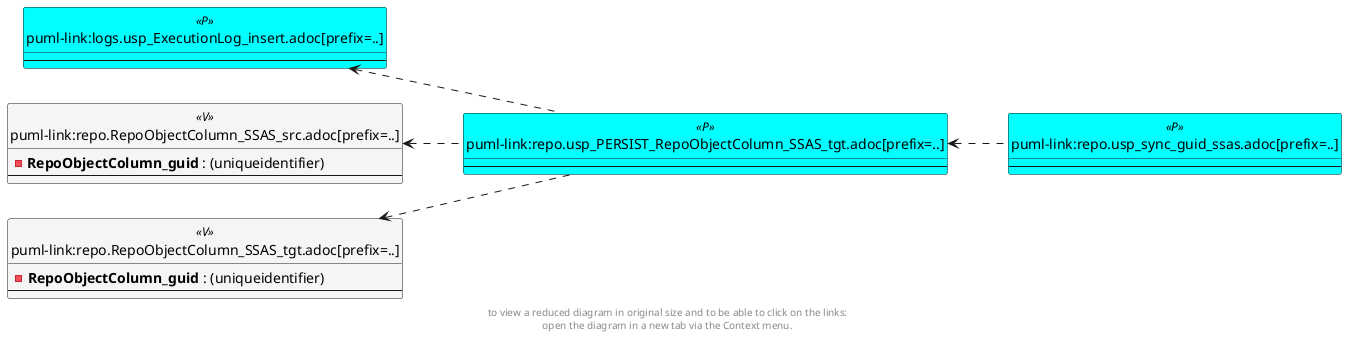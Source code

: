 @startuml
left to right direction
'top to bottom direction
hide circle
'avoide "." issues:
set namespaceSeparator none


skinparam class {
  BackgroundColor White
  BackgroundColor<<FN>> Yellow
  BackgroundColor<<FS>> Yellow
  BackgroundColor<<FT>> LightGray
  BackgroundColor<<IF>> Yellow
  BackgroundColor<<IS>> Yellow
  BackgroundColor<<P>> Aqua
  BackgroundColor<<PC>> Aqua
  BackgroundColor<<SN>> Yellow
  BackgroundColor<<SO>> SlateBlue
  BackgroundColor<<TF>> LightGray
  BackgroundColor<<TR>> Tomato
  BackgroundColor<<U>> White
  BackgroundColor<<V>> WhiteSmoke
  BackgroundColor<<X>> Aqua
}


entity "puml-link:logs.usp_ExecutionLog_insert.adoc[prefix=..]" as logs.usp_ExecutionLog_insert << P >> {
  --
}

entity "puml-link:repo.RepoObjectColumn_SSAS_src.adoc[prefix=..]" as repo.RepoObjectColumn_SSAS_src << V >> {
  - **RepoObjectColumn_guid** : (uniqueidentifier)
  --
}

entity "puml-link:repo.RepoObjectColumn_SSAS_tgt.adoc[prefix=..]" as repo.RepoObjectColumn_SSAS_tgt << V >> {
  - **RepoObjectColumn_guid** : (uniqueidentifier)
  --
}

entity "puml-link:repo.usp_PERSIST_RepoObjectColumn_SSAS_tgt.adoc[prefix=..]" as repo.usp_PERSIST_RepoObjectColumn_SSAS_tgt << P >> {
  --
}

entity "puml-link:repo.usp_sync_guid_ssas.adoc[prefix=..]" as repo.usp_sync_guid_ssas << P >> {
  --
}

logs.usp_ExecutionLog_insert <.. repo.usp_PERSIST_RepoObjectColumn_SSAS_tgt
repo.RepoObjectColumn_SSAS_src <.. repo.usp_PERSIST_RepoObjectColumn_SSAS_tgt
repo.RepoObjectColumn_SSAS_tgt <.. repo.usp_PERSIST_RepoObjectColumn_SSAS_tgt
repo.usp_PERSIST_RepoObjectColumn_SSAS_tgt <.. repo.usp_sync_guid_ssas
footer
to view a reduced diagram in original size and to be able to click on the links:
open the diagram in a new tab via the Context menu.
end footer

@enduml

